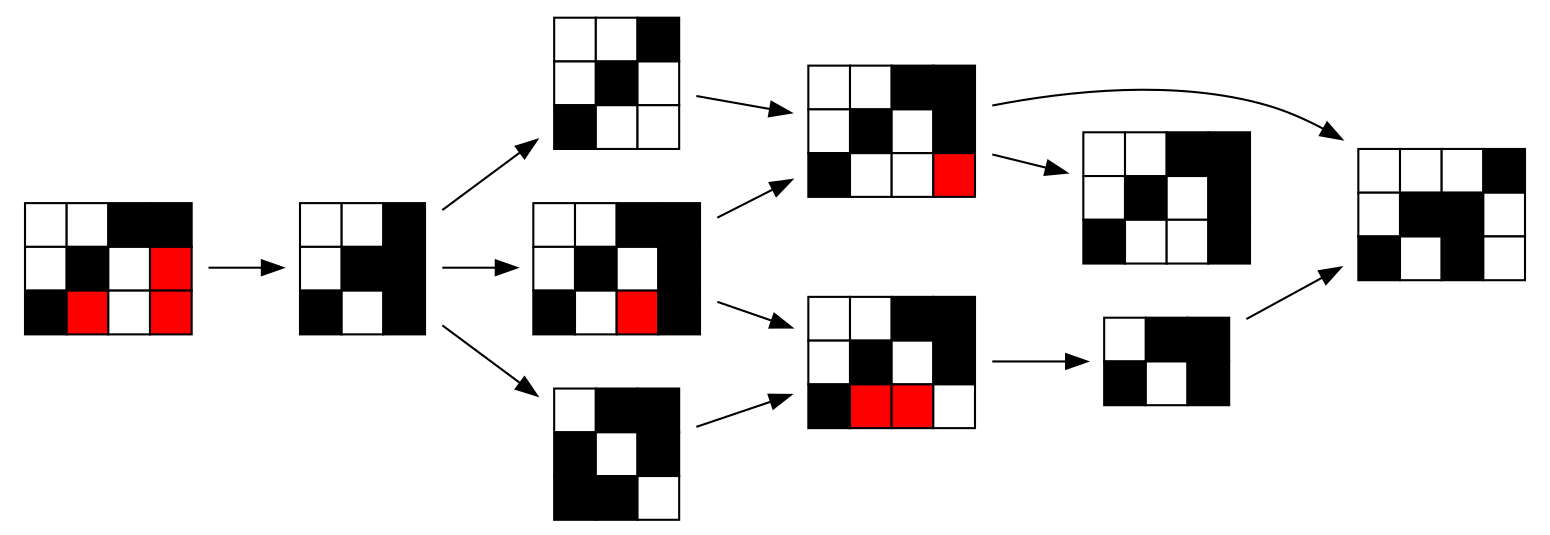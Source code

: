 digraph G{
 node [shape=plaintext] 
 
 rankdir="LR" 

0 [label=<<TABLE BORDER="0" CELLBORDER="1" CELLSPACING="0"> 
<TR><TD BGCOLOR="white">   </TD><TD BGCOLOR="black">   </TD><TD BGCOLOR="black">   </TD></TR> 
<TR><TD BGCOLOR="black">   </TD><TD BGCOLOR="white">   </TD><TD BGCOLOR="black">   </TD></TR> 
</TABLE>>]; 
1 [label=<<TABLE BORDER="0" CELLBORDER="1" CELLSPACING="0"> 
<TR><TD BGCOLOR="white">   </TD><TD BGCOLOR="white">   </TD><TD BGCOLOR="black">   </TD></TR> 
<TR><TD BGCOLOR="white">   </TD><TD BGCOLOR="black">   </TD><TD BGCOLOR="white">   </TD></TR> 
<TR><TD BGCOLOR="black">   </TD><TD BGCOLOR="white">   </TD><TD BGCOLOR="white">   </TD></TR> 
</TABLE>>]; 
2 [label=<<TABLE BORDER="0" CELLBORDER="1" CELLSPACING="0"> 
<TR><TD BGCOLOR="white">   </TD><TD BGCOLOR="white">   </TD><TD BGCOLOR="black">   </TD></TR> 
<TR><TD BGCOLOR="white">   </TD><TD BGCOLOR="black">   </TD><TD BGCOLOR="black">   </TD></TR> 
<TR><TD BGCOLOR="black">   </TD><TD BGCOLOR="white">   </TD><TD BGCOLOR="black">   </TD></TR> 
</TABLE>>]; 
3 [label=<<TABLE BORDER="0" CELLBORDER="1" CELLSPACING="0"> 
<TR><TD BGCOLOR="white">   </TD><TD BGCOLOR="black">   </TD><TD BGCOLOR="black">   </TD></TR> 
<TR><TD BGCOLOR="black">   </TD><TD BGCOLOR="white">   </TD><TD BGCOLOR="black">   </TD></TR> 
<TR><TD BGCOLOR="black">   </TD><TD BGCOLOR="black">   </TD><TD BGCOLOR="white">   </TD></TR> 
</TABLE>>]; 
4 [label=<<TABLE BORDER="0" CELLBORDER="1" CELLSPACING="0"> 
<TR><TD BGCOLOR="white">   </TD><TD BGCOLOR="white">   </TD><TD BGCOLOR="white">   </TD><TD BGCOLOR="black">   </TD></TR> 
<TR><TD BGCOLOR="white">   </TD><TD BGCOLOR="black">   </TD><TD BGCOLOR="black">   </TD><TD BGCOLOR="white">   </TD></TR> 
<TR><TD BGCOLOR="black">   </TD><TD BGCOLOR="white">   </TD><TD BGCOLOR="black">   </TD><TD BGCOLOR="white">   </TD></TR> 
</TABLE>>]; 
5 [label=<<TABLE BORDER="0" CELLBORDER="1" CELLSPACING="0"> 
<TR><TD BGCOLOR="white">   </TD><TD BGCOLOR="white">   </TD><TD BGCOLOR="black">   </TD><TD BGCOLOR="black">   </TD></TR> 
<TR><TD BGCOLOR="white">   </TD><TD BGCOLOR="black">   </TD><TD BGCOLOR="white">   </TD><TD BGCOLOR="black">   </TD></TR> 
<TR><TD BGCOLOR="black">   </TD><TD BGCOLOR="white">   </TD><TD BGCOLOR="white">   </TD><TD BGCOLOR="black">   </TD></TR> 
</TABLE>>]; 
6 [label=<<TABLE BORDER="0" CELLBORDER="1" CELLSPACING="0"> 
<TR><TD BGCOLOR="white">   </TD><TD BGCOLOR="white">   </TD><TD BGCOLOR="black">   </TD><TD BGCOLOR="black">   </TD></TR> 
<TR><TD BGCOLOR="white">   </TD><TD BGCOLOR="black">   </TD><TD BGCOLOR="white">   </TD><TD BGCOLOR="black">   </TD></TR> 
<TR><TD BGCOLOR="black">   </TD><TD BGCOLOR="white">   </TD><TD BGCOLOR="white">   </TD><TD BGCOLOR="red">   </TD></TR> 
</TABLE>>]; 
7 [label=<<TABLE BORDER="0" CELLBORDER="1" CELLSPACING="0"> 
<TR><TD BGCOLOR="white">   </TD><TD BGCOLOR="white">   </TD><TD BGCOLOR="black">   </TD><TD BGCOLOR="black">   </TD></TR> 
<TR><TD BGCOLOR="white">   </TD><TD BGCOLOR="black">   </TD><TD BGCOLOR="white">   </TD><TD BGCOLOR="black">   </TD></TR> 
<TR><TD BGCOLOR="black">   </TD><TD BGCOLOR="white">   </TD><TD BGCOLOR="red">   </TD><TD BGCOLOR="black">   </TD></TR> 
</TABLE>>]; 
8 [label=<<TABLE BORDER="0" CELLBORDER="1" CELLSPACING="0"> 
<TR><TD BGCOLOR="white">   </TD><TD BGCOLOR="white">   </TD><TD BGCOLOR="black">   </TD><TD BGCOLOR="black">   </TD></TR> 
<TR><TD BGCOLOR="white">   </TD><TD BGCOLOR="black">   </TD><TD BGCOLOR="white">   </TD><TD BGCOLOR="black">   </TD></TR> 
<TR><TD BGCOLOR="black">   </TD><TD BGCOLOR="red">   </TD><TD BGCOLOR="red">   </TD><TD BGCOLOR="white">   </TD></TR> 
</TABLE>>]; 
9 [label=<<TABLE BORDER="0" CELLBORDER="1" CELLSPACING="0"> 
<TR><TD BGCOLOR="white">   </TD><TD BGCOLOR="white">   </TD><TD BGCOLOR="black">   </TD><TD BGCOLOR="black">   </TD></TR> 
<TR><TD BGCOLOR="white">   </TD><TD BGCOLOR="black">   </TD><TD BGCOLOR="white">   </TD><TD BGCOLOR="red">   </TD></TR> 
<TR><TD BGCOLOR="black">   </TD><TD BGCOLOR="red">   </TD><TD BGCOLOR="white">   </TD><TD BGCOLOR="red">   </TD></TR> 
</TABLE>>]; 
0->4
1->6
2->1
2->3
2->7
3->8
6->4
6->5
7->6
7->8
8->0
9->2

 }
